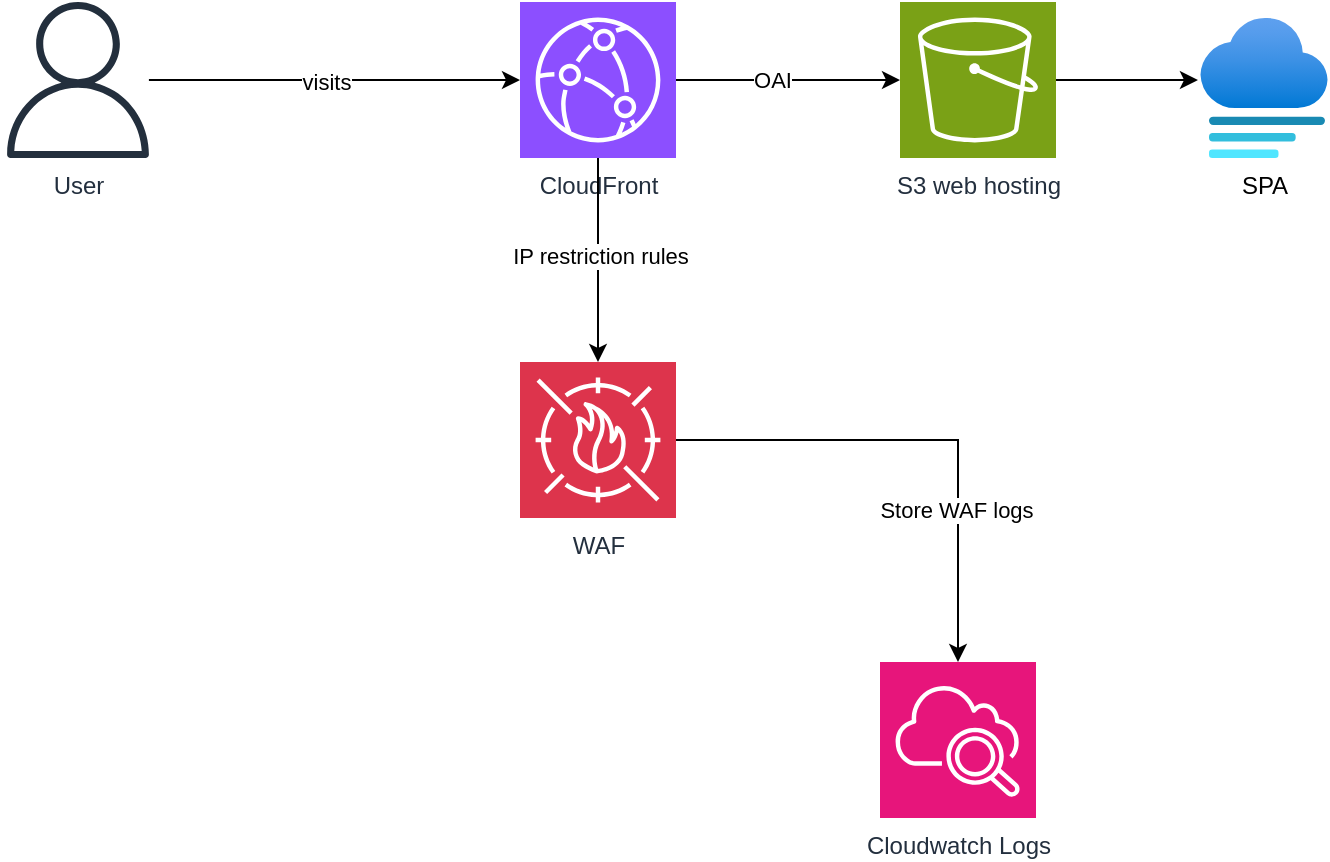 <mxfile version="24.3.1" type="device" pages="2">
  <diagram name="Page-1" id="sozUxEgvxsSywkQ3Toh8">
    <mxGraphModel dx="2954" dy="1106" grid="1" gridSize="10" guides="1" tooltips="1" connect="1" arrows="1" fold="1" page="1" pageScale="1" pageWidth="827" pageHeight="1169" math="0" shadow="0">
      <root>
        <mxCell id="0" />
        <mxCell id="1" parent="0" />
        <mxCell id="lau9q9BP4wEawEPgRQ36-7" style="edgeStyle=orthogonalEdgeStyle;rounded=0;orthogonalLoop=1;jettySize=auto;html=1;" edge="1" parent="1" source="lau9q9BP4wEawEPgRQ36-1" target="lau9q9BP4wEawEPgRQ36-2">
          <mxGeometry relative="1" as="geometry" />
        </mxCell>
        <mxCell id="lau9q9BP4wEawEPgRQ36-13" value="OAI" style="edgeLabel;html=1;align=center;verticalAlign=middle;resizable=0;points=[];" vertex="1" connectable="0" parent="lau9q9BP4wEawEPgRQ36-7">
          <mxGeometry x="-0.143" relative="1" as="geometry">
            <mxPoint as="offset" />
          </mxGeometry>
        </mxCell>
        <mxCell id="lau9q9BP4wEawEPgRQ36-1" value="CloudFront" style="sketch=0;points=[[0,0,0],[0.25,0,0],[0.5,0,0],[0.75,0,0],[1,0,0],[0,1,0],[0.25,1,0],[0.5,1,0],[0.75,1,0],[1,1,0],[0,0.25,0],[0,0.5,0],[0,0.75,0],[1,0.25,0],[1,0.5,0],[1,0.75,0]];outlineConnect=0;fontColor=#232F3E;fillColor=#8C4FFF;strokeColor=#ffffff;dashed=0;verticalLabelPosition=bottom;verticalAlign=top;align=center;html=1;fontSize=12;fontStyle=0;aspect=fixed;shape=mxgraph.aws4.resourceIcon;resIcon=mxgraph.aws4.cloudfront;" vertex="1" parent="1">
          <mxGeometry x="370" y="200" width="78" height="78" as="geometry" />
        </mxCell>
        <mxCell id="lau9q9BP4wEawEPgRQ36-2" value="S3 web hosting" style="sketch=0;points=[[0,0,0],[0.25,0,0],[0.5,0,0],[0.75,0,0],[1,0,0],[0,1,0],[0.25,1,0],[0.5,1,0],[0.75,1,0],[1,1,0],[0,0.25,0],[0,0.5,0],[0,0.75,0],[1,0.25,0],[1,0.5,0],[1,0.75,0]];outlineConnect=0;fontColor=#232F3E;fillColor=#7AA116;strokeColor=#ffffff;dashed=0;verticalLabelPosition=bottom;verticalAlign=top;align=center;html=1;fontSize=12;fontStyle=0;aspect=fixed;shape=mxgraph.aws4.resourceIcon;resIcon=mxgraph.aws4.s3;" vertex="1" parent="1">
          <mxGeometry x="560" y="200" width="78" height="78" as="geometry" />
        </mxCell>
        <mxCell id="lau9q9BP4wEawEPgRQ36-3" value="SPA" style="image;aspect=fixed;html=1;points=[];align=center;fontSize=12;image=img/lib/azure2/general/Website_Staging.svg;" vertex="1" parent="1">
          <mxGeometry x="710" y="208" width="64" height="70" as="geometry" />
        </mxCell>
        <mxCell id="lau9q9BP4wEawEPgRQ36-4" value="WAF" style="sketch=0;points=[[0,0,0],[0.25,0,0],[0.5,0,0],[0.75,0,0],[1,0,0],[0,1,0],[0.25,1,0],[0.5,1,0],[0.75,1,0],[1,1,0],[0,0.25,0],[0,0.5,0],[0,0.75,0],[1,0.25,0],[1,0.5,0],[1,0.75,0]];outlineConnect=0;fontColor=#232F3E;fillColor=#DD344C;strokeColor=#ffffff;dashed=0;verticalLabelPosition=bottom;verticalAlign=top;align=center;html=1;fontSize=12;fontStyle=0;aspect=fixed;shape=mxgraph.aws4.resourceIcon;resIcon=mxgraph.aws4.waf;" vertex="1" parent="1">
          <mxGeometry x="370" y="380" width="78" height="78" as="geometry" />
        </mxCell>
        <mxCell id="lau9q9BP4wEawEPgRQ36-6" style="edgeStyle=orthogonalEdgeStyle;rounded=0;orthogonalLoop=1;jettySize=auto;html=1;" edge="1" parent="1" source="lau9q9BP4wEawEPgRQ36-5" target="lau9q9BP4wEawEPgRQ36-1">
          <mxGeometry relative="1" as="geometry" />
        </mxCell>
        <mxCell id="lau9q9BP4wEawEPgRQ36-16" value="visits" style="edgeLabel;html=1;align=center;verticalAlign=middle;resizable=0;points=[];" vertex="1" connectable="0" parent="lau9q9BP4wEawEPgRQ36-6">
          <mxGeometry x="-0.046" y="-1" relative="1" as="geometry">
            <mxPoint as="offset" />
          </mxGeometry>
        </mxCell>
        <mxCell id="lau9q9BP4wEawEPgRQ36-5" value="User" style="sketch=0;outlineConnect=0;fontColor=#232F3E;gradientColor=none;fillColor=#232F3D;strokeColor=none;dashed=0;verticalLabelPosition=bottom;verticalAlign=top;align=center;html=1;fontSize=12;fontStyle=0;aspect=fixed;pointerEvents=1;shape=mxgraph.aws4.user;" vertex="1" parent="1">
          <mxGeometry x="110" y="200" width="78" height="78" as="geometry" />
        </mxCell>
        <mxCell id="lau9q9BP4wEawEPgRQ36-8" style="edgeStyle=orthogonalEdgeStyle;rounded=0;orthogonalLoop=1;jettySize=auto;html=1;entryX=-0.016;entryY=0.443;entryDx=0;entryDy=0;entryPerimeter=0;" edge="1" parent="1" source="lau9q9BP4wEawEPgRQ36-2" target="lau9q9BP4wEawEPgRQ36-3">
          <mxGeometry relative="1" as="geometry" />
        </mxCell>
        <mxCell id="lau9q9BP4wEawEPgRQ36-9" style="edgeStyle=orthogonalEdgeStyle;rounded=0;orthogonalLoop=1;jettySize=auto;html=1;entryX=0.5;entryY=0;entryDx=0;entryDy=0;entryPerimeter=0;" edge="1" parent="1" source="lau9q9BP4wEawEPgRQ36-1" target="lau9q9BP4wEawEPgRQ36-4">
          <mxGeometry relative="1" as="geometry" />
        </mxCell>
        <mxCell id="lau9q9BP4wEawEPgRQ36-14" value="IP restriction rules" style="edgeLabel;html=1;align=center;verticalAlign=middle;resizable=0;points=[];" vertex="1" connectable="0" parent="lau9q9BP4wEawEPgRQ36-9">
          <mxGeometry x="-0.039" y="1" relative="1" as="geometry">
            <mxPoint as="offset" />
          </mxGeometry>
        </mxCell>
        <mxCell id="lau9q9BP4wEawEPgRQ36-10" value="Cloudwatch Logs" style="sketch=0;points=[[0,0,0],[0.25,0,0],[0.5,0,0],[0.75,0,0],[1,0,0],[0,1,0],[0.25,1,0],[0.5,1,0],[0.75,1,0],[1,1,0],[0,0.25,0],[0,0.5,0],[0,0.75,0],[1,0.25,0],[1,0.5,0],[1,0.75,0]];points=[[0,0,0],[0.25,0,0],[0.5,0,0],[0.75,0,0],[1,0,0],[0,1,0],[0.25,1,0],[0.5,1,0],[0.75,1,0],[1,1,0],[0,0.25,0],[0,0.5,0],[0,0.75,0],[1,0.25,0],[1,0.5,0],[1,0.75,0]];outlineConnect=0;fontColor=#232F3E;fillColor=#E7157B;strokeColor=#ffffff;dashed=0;verticalLabelPosition=bottom;verticalAlign=top;align=center;html=1;fontSize=12;fontStyle=0;aspect=fixed;shape=mxgraph.aws4.resourceIcon;resIcon=mxgraph.aws4.cloudwatch_2;" vertex="1" parent="1">
          <mxGeometry x="550" y="530" width="78" height="78" as="geometry" />
        </mxCell>
        <mxCell id="lau9q9BP4wEawEPgRQ36-11" style="edgeStyle=orthogonalEdgeStyle;rounded=0;orthogonalLoop=1;jettySize=auto;html=1;entryX=0.5;entryY=0;entryDx=0;entryDy=0;entryPerimeter=0;" edge="1" parent="1" source="lau9q9BP4wEawEPgRQ36-4" target="lau9q9BP4wEawEPgRQ36-10">
          <mxGeometry relative="1" as="geometry" />
        </mxCell>
        <mxCell id="lau9q9BP4wEawEPgRQ36-12" value="Store WAF logs" style="edgeLabel;html=1;align=center;verticalAlign=middle;resizable=0;points=[];" vertex="1" connectable="0" parent="lau9q9BP4wEawEPgRQ36-11">
          <mxGeometry x="0.397" y="-1" relative="1" as="geometry">
            <mxPoint as="offset" />
          </mxGeometry>
        </mxCell>
      </root>
    </mxGraphModel>
  </diagram>
  <diagram id="UkPuWxaF6i30jXbC4Ybs" name="Page-2">
    <mxGraphModel dx="2954" dy="1106" grid="1" gridSize="10" guides="1" tooltips="1" connect="1" arrows="1" fold="1" page="1" pageScale="1" pageWidth="827" pageHeight="1169" math="0" shadow="0">
      <root>
        <mxCell id="0" />
        <mxCell id="1" parent="0" />
        <mxCell id="f2GFftimej6GvKsWm2-P-11" style="edgeStyle=orthogonalEdgeStyle;rounded=0;orthogonalLoop=1;jettySize=auto;html=1;entryX=0;entryY=0.5;entryDx=0;entryDy=0;" edge="1" parent="1" source="f2GFftimej6GvKsWm2-P-1" target="f2GFftimej6GvKsWm2-P-4">
          <mxGeometry relative="1" as="geometry" />
        </mxCell>
        <mxCell id="f2GFftimej6GvKsWm2-P-1" value="Github Actions" style="dashed=0;outlineConnect=0;html=1;align=center;labelPosition=center;verticalLabelPosition=bottom;verticalAlign=top;shape=mxgraph.weblogos.github" vertex="1" parent="1">
          <mxGeometry x="180" y="220.5" width="75" height="75" as="geometry" />
        </mxCell>
        <mxCell id="f2GFftimej6GvKsWm2-P-2" value="AWS&lt;div&gt;Integration environment&lt;/div&gt;" style="points=[[0,0],[0.25,0],[0.5,0],[0.75,0],[1,0],[1,0.25],[1,0.5],[1,0.75],[1,1],[0.75,1],[0.5,1],[0.25,1],[0,1],[0,0.75],[0,0.5],[0,0.25]];outlineConnect=0;gradientColor=none;html=1;whiteSpace=wrap;fontSize=12;fontStyle=0;container=1;pointerEvents=0;collapsible=0;recursiveResize=0;shape=mxgraph.aws4.group;grIcon=mxgraph.aws4.group_account;strokeColor=#CD2264;fillColor=none;verticalAlign=top;align=left;spacingLeft=30;fontColor=#CD2264;dashed=0;" vertex="1" parent="1">
          <mxGeometry x="1370" y="193" width="130" height="130" as="geometry" />
        </mxCell>
        <mxCell id="f2GFftimej6GvKsWm2-P-15" style="edgeStyle=orthogonalEdgeStyle;rounded=0;orthogonalLoop=1;jettySize=auto;html=1;" edge="1" parent="1" source="f2GFftimej6GvKsWm2-P-4" target="f2GFftimej6GvKsWm2-P-5">
          <mxGeometry relative="1" as="geometry" />
        </mxCell>
        <mxCell id="f2GFftimej6GvKsWm2-P-4" value="AWS&amp;nbsp;&lt;div&gt;Integration&amp;nbsp;&lt;div&gt;&lt;span style=&quot;background-color: initial;&quot;&gt;environment&lt;/span&gt;&lt;br&gt;&lt;/div&gt;&lt;/div&gt;" style="points=[[0,0],[0.25,0],[0.5,0],[0.75,0],[1,0],[1,0.25],[1,0.5],[1,0.75],[1,1],[0.75,1],[0.5,1],[0.25,1],[0,1],[0,0.75],[0,0.5],[0,0.25]];outlineConnect=0;gradientColor=none;html=1;whiteSpace=wrap;fontSize=12;fontStyle=0;container=1;pointerEvents=0;collapsible=0;recursiveResize=0;shape=mxgraph.aws4.group;grIcon=mxgraph.aws4.group_account;strokeColor=#CD2264;fillColor=none;verticalAlign=top;align=left;spacingLeft=30;fontColor=#CD2264;dashed=0;" vertex="1" parent="1">
          <mxGeometry x="490" y="193" width="130" height="130" as="geometry" />
        </mxCell>
        <mxCell id="f2GFftimej6GvKsWm2-P-20" style="edgeStyle=orthogonalEdgeStyle;rounded=0;orthogonalLoop=1;jettySize=auto;html=1;entryX=0;entryY=0.5;entryDx=0;entryDy=0;" edge="1" parent="1" source="f2GFftimej6GvKsWm2-P-5" target="f2GFftimej6GvKsWm2-P-2">
          <mxGeometry relative="1" as="geometry" />
        </mxCell>
        <mxCell id="f2GFftimej6GvKsWm2-P-21" value="Approve and promote to production" style="edgeLabel;html=1;align=center;verticalAlign=middle;resizable=0;points=[];" vertex="1" connectable="0" parent="f2GFftimej6GvKsWm2-P-20">
          <mxGeometry x="0.067" y="1" relative="1" as="geometry">
            <mxPoint as="offset" />
          </mxGeometry>
        </mxCell>
        <mxCell id="f2GFftimej6GvKsWm2-P-5" value="AWS&lt;div&gt;Development&lt;/div&gt;&lt;div&gt;environment&lt;/div&gt;" style="points=[[0,0],[0.25,0],[0.5,0],[0.75,0],[1,0],[1,0.25],[1,0.5],[1,0.75],[1,1],[0.75,1],[0.5,1],[0.25,1],[0,1],[0,0.75],[0,0.5],[0,0.25]];outlineConnect=0;gradientColor=none;html=1;whiteSpace=wrap;fontSize=12;fontStyle=0;container=1;pointerEvents=0;collapsible=0;recursiveResize=0;shape=mxgraph.aws4.group;grIcon=mxgraph.aws4.group_account;strokeColor=#CD2264;fillColor=none;verticalAlign=top;align=left;spacingLeft=30;fontColor=#CD2264;dashed=0;" vertex="1" parent="1">
          <mxGeometry x="970" y="193" width="130" height="130" as="geometry" />
        </mxCell>
        <mxCell id="f2GFftimej6GvKsWm2-P-12" value="Pull request" style="shape=image;html=1;verticalAlign=top;verticalLabelPosition=bottom;labelBackgroundColor=#ffffff;imageAspect=0;aspect=fixed;image=https://cdn0.iconfinder.com/data/icons/phosphor-fill-vol-3/256/git-merge-fill-128.png" vertex="1" parent="1">
          <mxGeometry x="320" y="230" width="128" height="128" as="geometry" />
        </mxCell>
        <mxCell id="f2GFftimej6GvKsWm2-P-14" value="CDK deploy infrastructure in an AWS integration environment" style="rounded=1;whiteSpace=wrap;html=1;" vertex="1" parent="1">
          <mxGeometry x="460" y="295.5" width="240" height="110" as="geometry" />
        </mxCell>
        <mxCell id="f2GFftimej6GvKsWm2-P-17" value="CDK deploy infrastructure in an AWS development environment" style="rounded=1;whiteSpace=wrap;html=1;" vertex="1" parent="1">
          <mxGeometry x="940" y="290" width="240" height="110" as="geometry" />
        </mxCell>
        <mxCell id="f2GFftimej6GvKsWm2-P-18" value="Merged pull request" style="shape=image;html=1;verticalAlign=top;verticalLabelPosition=bottom;labelBackgroundColor=#ffffff;imageAspect=0;aspect=fixed;image=https://cdn0.iconfinder.com/data/icons/phosphor-fill-vol-3/256/git-merge-fill-128.png" vertex="1" parent="1">
          <mxGeometry x="780" y="220.5" width="128" height="128" as="geometry" />
        </mxCell>
        <mxCell id="f2GFftimej6GvKsWm2-P-22" value="CDK deploy infrastructure in an AWS production environment" style="rounded=1;whiteSpace=wrap;html=1;" vertex="1" parent="1">
          <mxGeometry x="1320" y="290" width="240" height="110" as="geometry" />
        </mxCell>
      </root>
    </mxGraphModel>
  </diagram>
</mxfile>
